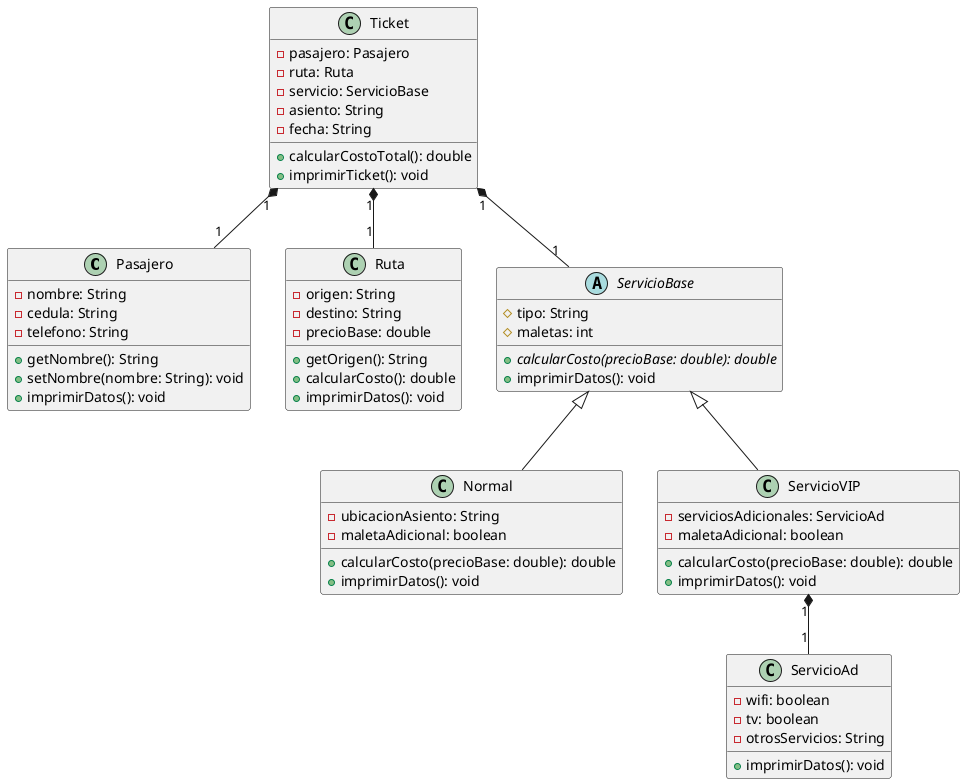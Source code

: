 @startuml SistemaPasajesElBuho

' Definición de clases
class Pasajero {
  - nombre: String
  - cedula: String
  - telefono: String
  + getNombre(): String
  + setNombre(nombre: String): void
  + imprimirDatos(): void
}

class Ruta {
  - origen: String
  - destino: String
  - precioBase: double
  + getOrigen(): String
  + calcularCosto(): double
  + imprimirDatos(): void
}

abstract class ServicioBase {
  # tipo: String
  # maletas: int
  + {abstract} calcularCosto(precioBase: double): double
  + imprimirDatos(): void
}

class Normal {
  - ubicacionAsiento: String
  - maletaAdicional: boolean
  + calcularCosto(precioBase: double): double
  + imprimirDatos(): void
}

class ServicioVIP {
  - serviciosAdicionales: ServicioAd
  - maletaAdicional: boolean
  + calcularCosto(precioBase: double): double
  + imprimirDatos(): void
}

class ServicioAd {
  - wifi: boolean
  - tv: boolean
  - otrosServicios: String
  + imprimirDatos(): void
}

class Ticket {
  - pasajero: Pasajero
  - ruta: Ruta
  - servicio: ServicioBase
  - asiento: String
  - fecha: String
  + calcularCostoTotal(): double
  + imprimirTicket(): void
}

' Relaciones de herencia
ServicioBase <|-- Normal
ServicioBase <|-- ServicioVIP

' Relaciones de composición/agregación
Ticket "1" *-- "1" Pasajero
Ticket "1" *-- "1" Ruta
Ticket "1" *-- "1" ServicioBase
ServicioVIP "1" *-- "1" ServicioAd

@enduml